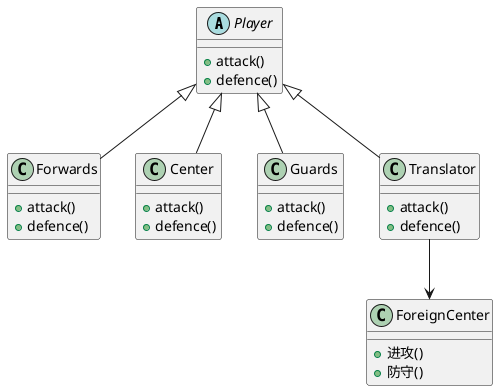 @startuml design

abstract Player {
    + attack()
    + defence()
}

class Forwards extends Player{
    + attack()
    + defence()
}

class Center extends Player{
    + attack()
    + defence()
}

class Guards extends Player{
    + attack()
    + defence()
}

class Translator extends Player{
    + attack()
    + defence()
}

class ForeignCenter{
    + 进攻()
    + 防守()
}

Translator --> ForeignCenter

@enduml
